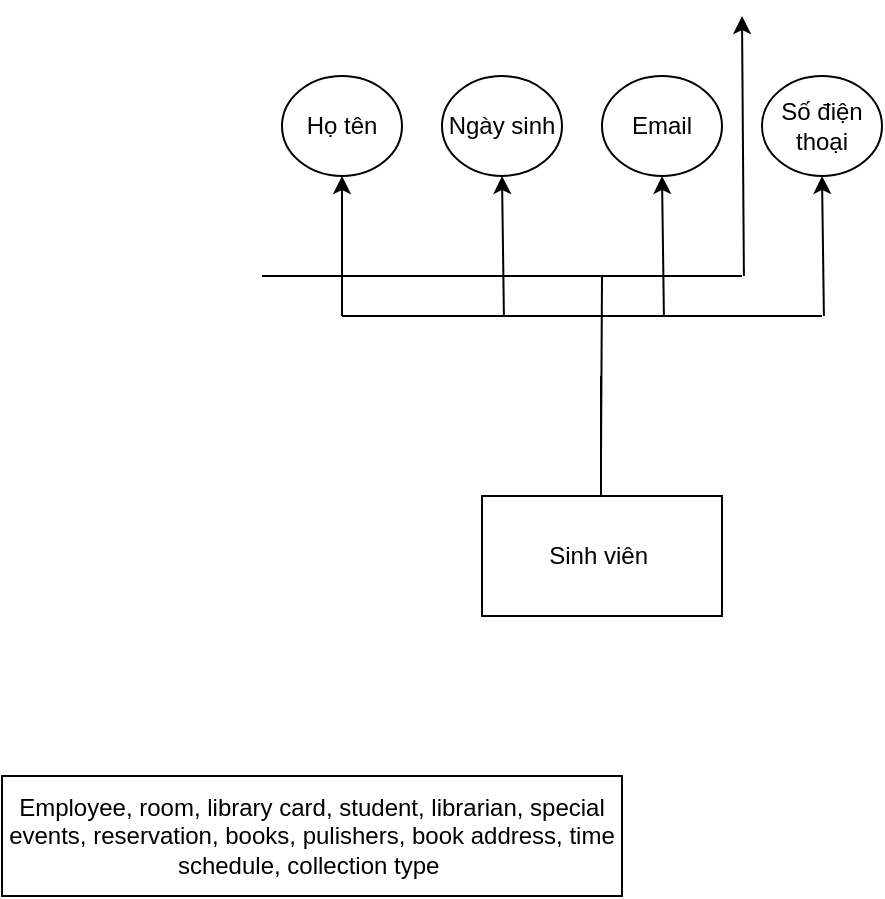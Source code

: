 <mxfile version="24.3.1" type="github">
  <diagram id="C5RBs43oDa-KdzZeNtuy" name="Page-1">
    <mxGraphModel dx="1033" dy="460" grid="1" gridSize="10" guides="1" tooltips="1" connect="1" arrows="1" fold="1" page="1" pageScale="1" pageWidth="827" pageHeight="1169" math="0" shadow="0">
      <root>
        <mxCell id="WIyWlLk6GJQsqaUBKTNV-0" />
        <mxCell id="WIyWlLk6GJQsqaUBKTNV-1" parent="WIyWlLk6GJQsqaUBKTNV-0" />
        <mxCell id="PEeFRq_Z-PEii9l0-oP0-0" value="Sinh viên&amp;nbsp;" style="rounded=0;whiteSpace=wrap;html=1;" vertex="1" parent="WIyWlLk6GJQsqaUBKTNV-1">
          <mxGeometry x="340" y="500" width="120" height="60" as="geometry" />
        </mxCell>
        <mxCell id="PEeFRq_Z-PEii9l0-oP0-1" value="" style="endArrow=none;html=1;rounded=0;" edge="1" parent="WIyWlLk6GJQsqaUBKTNV-1">
          <mxGeometry width="50" height="50" relative="1" as="geometry">
            <mxPoint x="399.5" y="500" as="sourcePoint" />
            <mxPoint x="399.5" y="440" as="targetPoint" />
          </mxGeometry>
        </mxCell>
        <mxCell id="PEeFRq_Z-PEii9l0-oP0-2" value="" style="endArrow=none;html=1;rounded=0;" edge="1" parent="WIyWlLk6GJQsqaUBKTNV-1">
          <mxGeometry width="50" height="50" relative="1" as="geometry">
            <mxPoint x="399.5" y="480" as="sourcePoint" />
            <mxPoint x="400" y="390" as="targetPoint" />
          </mxGeometry>
        </mxCell>
        <mxCell id="PEeFRq_Z-PEii9l0-oP0-3" value="" style="endArrow=none;html=1;rounded=0;" edge="1" parent="WIyWlLk6GJQsqaUBKTNV-1">
          <mxGeometry width="50" height="50" relative="1" as="geometry">
            <mxPoint x="270" y="410" as="sourcePoint" />
            <mxPoint x="510" y="410" as="targetPoint" />
          </mxGeometry>
        </mxCell>
        <mxCell id="PEeFRq_Z-PEii9l0-oP0-6" value="" style="endArrow=classic;html=1;rounded=0;entryX=0.5;entryY=1;entryDx=0;entryDy=0;" edge="1" parent="WIyWlLk6GJQsqaUBKTNV-1">
          <mxGeometry width="50" height="50" relative="1" as="geometry">
            <mxPoint x="270" y="410" as="sourcePoint" />
            <mxPoint x="270" y="340" as="targetPoint" />
          </mxGeometry>
        </mxCell>
        <mxCell id="PEeFRq_Z-PEii9l0-oP0-8" value="Họ tên" style="ellipse;whiteSpace=wrap;html=1;" vertex="1" parent="WIyWlLk6GJQsqaUBKTNV-1">
          <mxGeometry x="240" y="290" width="60" height="50" as="geometry" />
        </mxCell>
        <mxCell id="PEeFRq_Z-PEii9l0-oP0-12" value="" style="endArrow=classic;html=1;rounded=0;entryX=0.5;entryY=1;entryDx=0;entryDy=0;entryPerimeter=0;" edge="1" parent="WIyWlLk6GJQsqaUBKTNV-1" target="PEeFRq_Z-PEii9l0-oP0-15">
          <mxGeometry width="50" height="50" relative="1" as="geometry">
            <mxPoint x="350.96" y="410" as="sourcePoint" />
            <mxPoint x="350" y="350" as="targetPoint" />
          </mxGeometry>
        </mxCell>
        <mxCell id="PEeFRq_Z-PEii9l0-oP0-13" value="" style="endArrow=classic;html=1;rounded=0;entryX=0.5;entryY=1;entryDx=0;entryDy=0;" edge="1" parent="WIyWlLk6GJQsqaUBKTNV-1" target="PEeFRq_Z-PEii9l0-oP0-16">
          <mxGeometry width="50" height="50" relative="1" as="geometry">
            <mxPoint x="430.96" y="410" as="sourcePoint" />
            <mxPoint x="430.0" y="360" as="targetPoint" />
          </mxGeometry>
        </mxCell>
        <mxCell id="PEeFRq_Z-PEii9l0-oP0-14" value="" style="endArrow=classic;html=1;rounded=0;entryX=0.5;entryY=1;entryDx=0;entryDy=0;" edge="1" parent="WIyWlLk6GJQsqaUBKTNV-1" target="PEeFRq_Z-PEii9l0-oP0-18">
          <mxGeometry width="50" height="50" relative="1" as="geometry">
            <mxPoint x="510.96" y="410" as="sourcePoint" />
            <mxPoint x="510" y="360" as="targetPoint" />
          </mxGeometry>
        </mxCell>
        <mxCell id="PEeFRq_Z-PEii9l0-oP0-15" value="Ngày sinh" style="ellipse;whiteSpace=wrap;html=1;" vertex="1" parent="WIyWlLk6GJQsqaUBKTNV-1">
          <mxGeometry x="320" y="290" width="60" height="50" as="geometry" />
        </mxCell>
        <mxCell id="PEeFRq_Z-PEii9l0-oP0-16" value="Email" style="ellipse;whiteSpace=wrap;html=1;" vertex="1" parent="WIyWlLk6GJQsqaUBKTNV-1">
          <mxGeometry x="400" y="290" width="60" height="50" as="geometry" />
        </mxCell>
        <mxCell id="PEeFRq_Z-PEii9l0-oP0-18" value="Số điện thoại" style="ellipse;whiteSpace=wrap;html=1;" vertex="1" parent="WIyWlLk6GJQsqaUBKTNV-1">
          <mxGeometry x="480" y="290" width="60" height="50" as="geometry" />
        </mxCell>
        <mxCell id="PEeFRq_Z-PEii9l0-oP0-23" value="" style="endArrow=none;html=1;rounded=0;" edge="1" parent="WIyWlLk6GJQsqaUBKTNV-1">
          <mxGeometry width="50" height="50" relative="1" as="geometry">
            <mxPoint x="230" y="390" as="sourcePoint" />
            <mxPoint x="470" y="390" as="targetPoint" />
          </mxGeometry>
        </mxCell>
        <mxCell id="PEeFRq_Z-PEii9l0-oP0-25" value="" style="endArrow=classic;html=1;rounded=0;" edge="1" parent="WIyWlLk6GJQsqaUBKTNV-1">
          <mxGeometry width="50" height="50" relative="1" as="geometry">
            <mxPoint x="470.96" y="390" as="sourcePoint" />
            <mxPoint x="470" y="260" as="targetPoint" />
          </mxGeometry>
        </mxCell>
        <mxCell id="PEeFRq_Z-PEii9l0-oP0-26" value="Employee, room, library card, student, librarian, special events, reservation, books, pulishers, book address, time schedule, collection type&amp;nbsp;" style="rounded=0;whiteSpace=wrap;html=1;" vertex="1" parent="WIyWlLk6GJQsqaUBKTNV-1">
          <mxGeometry x="100" y="640" width="310" height="60" as="geometry" />
        </mxCell>
      </root>
    </mxGraphModel>
  </diagram>
</mxfile>
